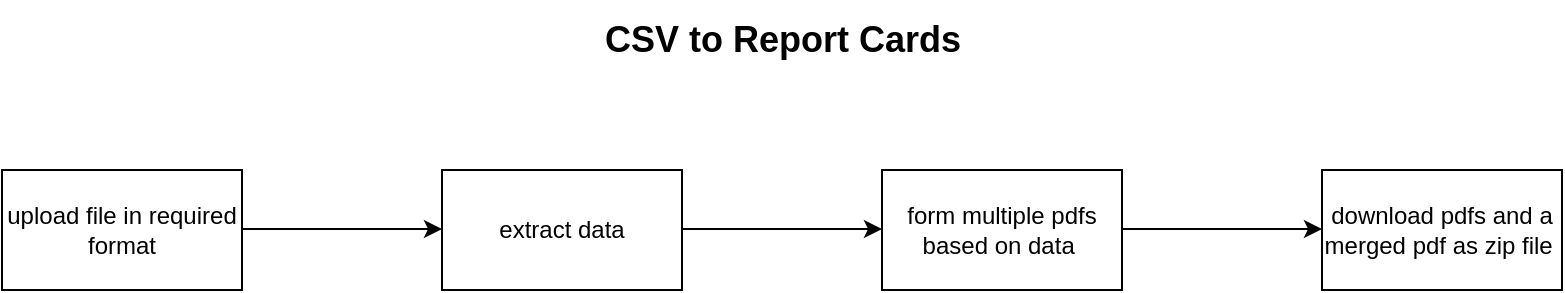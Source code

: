 <mxfile version="22.1.19" type="github">
  <diagram name="Page-1" id="flXdw0ZDYopJzzMctq2Y">
    <mxGraphModel dx="1339" dy="793" grid="1" gridSize="10" guides="1" tooltips="1" connect="1" arrows="1" fold="1" page="1" pageScale="1" pageWidth="850" pageHeight="1100" background="none" math="0" shadow="0">
      <root>
        <mxCell id="0" />
        <mxCell id="1" parent="0" />
        <mxCell id="xSmLFiMG89OINPueHMhB-1" value="&lt;font style=&quot;font-size: 18px;&quot;&gt;&lt;b style=&quot;&quot;&gt;CSV to Report Cards&lt;/b&gt;&lt;/font&gt;" style="text;html=1;align=center;verticalAlign=middle;resizable=0;points=[];autosize=1;strokeColor=none;fillColor=none;" vertex="1" parent="1">
          <mxGeometry x="325" y="35" width="200" height="40" as="geometry" />
        </mxCell>
        <mxCell id="xSmLFiMG89OINPueHMhB-2" value="upload file in required format" style="whiteSpace=wrap;html=1;" vertex="1" parent="1">
          <mxGeometry x="35" y="120" width="120" height="60" as="geometry" />
        </mxCell>
        <mxCell id="xSmLFiMG89OINPueHMhB-3" value="" style="edgeStyle=none;orthogonalLoop=1;jettySize=auto;html=1;rounded=0;" edge="1" parent="1">
          <mxGeometry width="100" relative="1" as="geometry">
            <mxPoint x="155" y="149.5" as="sourcePoint" />
            <mxPoint x="255" y="149.5" as="targetPoint" />
            <Array as="points" />
          </mxGeometry>
        </mxCell>
        <mxCell id="xSmLFiMG89OINPueHMhB-4" value="extract data" style="whiteSpace=wrap;html=1;" vertex="1" parent="1">
          <mxGeometry x="255" y="120" width="120" height="60" as="geometry" />
        </mxCell>
        <mxCell id="xSmLFiMG89OINPueHMhB-6" value="" style="edgeStyle=none;orthogonalLoop=1;jettySize=auto;html=1;rounded=0;" edge="1" parent="1">
          <mxGeometry width="100" relative="1" as="geometry">
            <mxPoint x="375" y="149.5" as="sourcePoint" />
            <mxPoint x="475" y="149.5" as="targetPoint" />
            <Array as="points" />
          </mxGeometry>
        </mxCell>
        <mxCell id="xSmLFiMG89OINPueHMhB-7" value="form multiple pdfs based on data&amp;nbsp;" style="whiteSpace=wrap;html=1;" vertex="1" parent="1">
          <mxGeometry x="475" y="120" width="120" height="60" as="geometry" />
        </mxCell>
        <mxCell id="xSmLFiMG89OINPueHMhB-9" value="" style="edgeStyle=none;orthogonalLoop=1;jettySize=auto;html=1;rounded=0;" edge="1" parent="1">
          <mxGeometry width="100" relative="1" as="geometry">
            <mxPoint x="595" y="149.5" as="sourcePoint" />
            <mxPoint x="695" y="149.5" as="targetPoint" />
            <Array as="points" />
          </mxGeometry>
        </mxCell>
        <mxCell id="xSmLFiMG89OINPueHMhB-10" value="download pdfs and a merged pdf as zip file&amp;nbsp;" style="whiteSpace=wrap;html=1;" vertex="1" parent="1">
          <mxGeometry x="695" y="120" width="120" height="60" as="geometry" />
        </mxCell>
      </root>
    </mxGraphModel>
  </diagram>
</mxfile>
